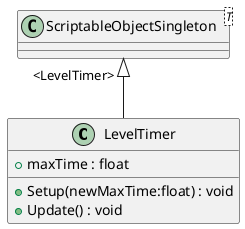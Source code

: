 @startuml
class LevelTimer {
    + maxTime : float
    + Setup(newMaxTime:float) : void
    + Update() : void
}
class "ScriptableObjectSingleton"<T> {
}
"ScriptableObjectSingleton" "<LevelTimer>" <|-- LevelTimer
@enduml
